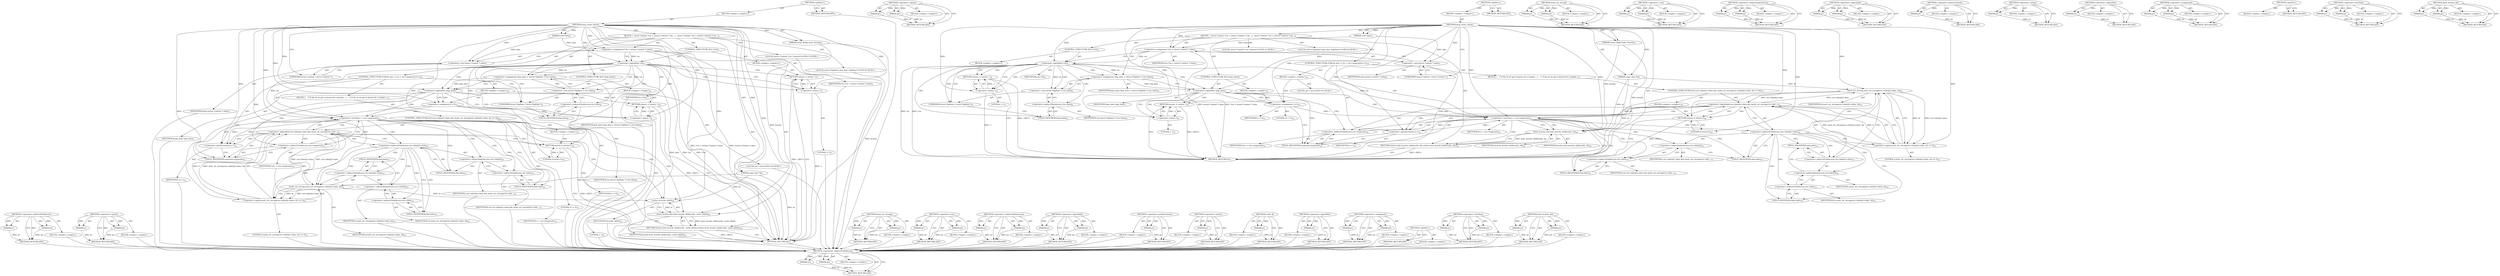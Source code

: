 digraph "mutt_bcache_del" {
vulnerable_127 [label=<(METHOD,&lt;operator&gt;.indirectFieldAccess)>];
vulnerable_128 [label=<(PARAM,p1)>];
vulnerable_129 [label=<(PARAM,p2)>];
vulnerable_130 [label=<(BLOCK,&lt;empty&gt;,&lt;empty&gt;)>];
vulnerable_131 [label=<(METHOD_RETURN,ANY)>];
vulnerable_151 [label=<(METHOD,&lt;operator&gt;.equals)>];
vulnerable_152 [label=<(PARAM,p1)>];
vulnerable_153 [label=<(PARAM,p2)>];
vulnerable_154 [label=<(BLOCK,&lt;empty&gt;,&lt;empty&gt;)>];
vulnerable_155 [label=<(METHOD_RETURN,ANY)>];
vulnerable_6 [label=<(METHOD,&lt;global&gt;)<SUB>1</SUB>>];
vulnerable_7 [label=<(BLOCK,&lt;empty&gt;,&lt;empty&gt;)<SUB>1</SUB>>];
vulnerable_8 [label=<(METHOD,msg_cache_check)<SUB>1</SUB>>];
vulnerable_9 [label=<(PARAM,const char *id)<SUB>1</SUB>>];
vulnerable_10 [label=<(PARAM,struct BodyCache *bcache)<SUB>1</SUB>>];
vulnerable_11 [label=<(PARAM,void *data)<SUB>1</SUB>>];
vulnerable_12 [label=<(BLOCK,{
  struct Context *ctx = (struct Context *) da...,{
  struct Context *ctx = (struct Context *) da...)<SUB>2</SUB>>];
vulnerable_13 [label="<(LOCAL,struct Context* ctx: Context*)<SUB>3</SUB>>"];
vulnerable_14 [label=<(&lt;operator&gt;.assignment,*ctx = (struct Context *) data)<SUB>3</SUB>>];
vulnerable_15 [label=<(IDENTIFIER,ctx,*ctx = (struct Context *) data)<SUB>3</SUB>>];
vulnerable_16 [label=<(&lt;operator&gt;.cast,(struct Context *) data)<SUB>3</SUB>>];
vulnerable_17 [label=<(UNKNOWN,struct Context *,struct Context *)<SUB>3</SUB>>];
vulnerable_18 [label=<(IDENTIFIER,data,(struct Context *) data)<SUB>3</SUB>>];
vulnerable_19 [label=<(CONTROL_STRUCTURE,IF,if (!ctx))<SUB>4</SUB>>];
vulnerable_20 [label=<(&lt;operator&gt;.logicalNot,!ctx)<SUB>4</SUB>>];
vulnerable_21 [label=<(IDENTIFIER,ctx,!ctx)<SUB>4</SUB>>];
vulnerable_22 [label=<(BLOCK,&lt;empty&gt;,&lt;empty&gt;)<SUB>5</SUB>>];
vulnerable_23 [label=<(RETURN,return -1;,return -1;)<SUB>5</SUB>>];
vulnerable_24 [label=<(&lt;operator&gt;.minus,-1)<SUB>5</SUB>>];
vulnerable_25 [label=<(LITERAL,1,-1)<SUB>5</SUB>>];
vulnerable_26 [label="<(LOCAL,struct PopData* pop_data: PopData*)<SUB>6</SUB>>"];
vulnerable_27 [label=<(&lt;operator&gt;.assignment,*pop_data = (struct PopData *) ctx-&gt;data)<SUB>6</SUB>>];
vulnerable_28 [label=<(IDENTIFIER,pop_data,*pop_data = (struct PopData *) ctx-&gt;data)<SUB>6</SUB>>];
vulnerable_29 [label=<(&lt;operator&gt;.cast,(struct PopData *) ctx-&gt;data)<SUB>6</SUB>>];
vulnerable_30 [label=<(UNKNOWN,struct PopData *,struct PopData *)<SUB>6</SUB>>];
vulnerable_31 [label=<(&lt;operator&gt;.indirectFieldAccess,ctx-&gt;data)<SUB>6</SUB>>];
vulnerable_32 [label=<(IDENTIFIER,ctx,(struct PopData *) ctx-&gt;data)<SUB>6</SUB>>];
vulnerable_33 [label=<(FIELD_IDENTIFIER,data,data)<SUB>6</SUB>>];
vulnerable_34 [label=<(CONTROL_STRUCTURE,IF,if (!pop_data))<SUB>7</SUB>>];
vulnerable_35 [label=<(&lt;operator&gt;.logicalNot,!pop_data)<SUB>7</SUB>>];
vulnerable_36 [label=<(IDENTIFIER,pop_data,!pop_data)<SUB>7</SUB>>];
vulnerable_37 [label=<(BLOCK,&lt;empty&gt;,&lt;empty&gt;)<SUB>8</SUB>>];
vulnerable_38 [label=<(RETURN,return -1;,return -1;)<SUB>8</SUB>>];
vulnerable_39 [label=<(&lt;operator&gt;.minus,-1)<SUB>8</SUB>>];
vulnerable_40 [label=<(LITERAL,1,-1)<SUB>8</SUB>>];
vulnerable_41 [label=<(CONTROL_STRUCTURE,FOR,for (int i = 0;i &lt; ctx-&gt;msgcount;i++))<SUB>16</SUB>>];
vulnerable_42 [label=<(BLOCK,&lt;empty&gt;,&lt;empty&gt;)<SUB>16</SUB>>];
vulnerable_43 [label="<(LOCAL,int i: int)<SUB>16</SUB>>"];
vulnerable_44 [label=<(&lt;operator&gt;.assignment,i = 0)<SUB>16</SUB>>];
vulnerable_45 [label=<(IDENTIFIER,i,i = 0)<SUB>16</SUB>>];
vulnerable_46 [label=<(LITERAL,0,i = 0)<SUB>16</SUB>>];
vulnerable_47 [label=<(&lt;operator&gt;.lessThan,i &lt; ctx-&gt;msgcount)<SUB>16</SUB>>];
vulnerable_48 [label=<(IDENTIFIER,i,i &lt; ctx-&gt;msgcount)<SUB>16</SUB>>];
vulnerable_49 [label=<(&lt;operator&gt;.indirectFieldAccess,ctx-&gt;msgcount)<SUB>16</SUB>>];
vulnerable_50 [label=<(IDENTIFIER,ctx,i &lt; ctx-&gt;msgcount)<SUB>16</SUB>>];
vulnerable_51 [label=<(FIELD_IDENTIFIER,msgcount,msgcount)<SUB>16</SUB>>];
vulnerable_52 [label=<(&lt;operator&gt;.postIncrement,i++)<SUB>16</SUB>>];
vulnerable_53 [label=<(IDENTIFIER,i,i++)<SUB>16</SUB>>];
vulnerable_54 [label=<(BLOCK,{
    /* if the id we get is known for a header...,{
    /* if the id we get is known for a header...)<SUB>17</SUB>>];
vulnerable_55 [label=<(CONTROL_STRUCTURE,IF,if (ctx-&gt;hdrs[i]-&gt;data &amp;&amp; (mutt_str_strcmp(ctx-&gt;hdrs[i]-&gt;data, id) == 0)))<SUB>19</SUB>>];
vulnerable_56 [label=<(&lt;operator&gt;.logicalAnd,ctx-&gt;hdrs[i]-&gt;data &amp;&amp; (mutt_str_strcmp(ctx-&gt;hdr...)<SUB>19</SUB>>];
vulnerable_57 [label=<(&lt;operator&gt;.indirectFieldAccess,ctx-&gt;hdrs[i]-&gt;data)<SUB>19</SUB>>];
vulnerable_58 [label=<(&lt;operator&gt;.indirectIndexAccess,ctx-&gt;hdrs[i])<SUB>19</SUB>>];
vulnerable_59 [label=<(&lt;operator&gt;.indirectFieldAccess,ctx-&gt;hdrs)<SUB>19</SUB>>];
vulnerable_60 [label=<(IDENTIFIER,ctx,ctx-&gt;hdrs[i]-&gt;data &amp;&amp; (mutt_str_strcmp(ctx-&gt;hdr...)<SUB>19</SUB>>];
vulnerable_61 [label=<(FIELD_IDENTIFIER,hdrs,hdrs)<SUB>19</SUB>>];
vulnerable_62 [label=<(IDENTIFIER,i,ctx-&gt;hdrs[i]-&gt;data &amp;&amp; (mutt_str_strcmp(ctx-&gt;hdr...)<SUB>19</SUB>>];
vulnerable_63 [label=<(FIELD_IDENTIFIER,data,data)<SUB>19</SUB>>];
vulnerable_64 [label=<(&lt;operator&gt;.equals,mutt_str_strcmp(ctx-&gt;hdrs[i]-&gt;data, id) == 0)<SUB>19</SUB>>];
vulnerable_65 [label=<(mutt_str_strcmp,mutt_str_strcmp(ctx-&gt;hdrs[i]-&gt;data, id))<SUB>19</SUB>>];
vulnerable_66 [label=<(&lt;operator&gt;.indirectFieldAccess,ctx-&gt;hdrs[i]-&gt;data)<SUB>19</SUB>>];
vulnerable_67 [label=<(&lt;operator&gt;.indirectIndexAccess,ctx-&gt;hdrs[i])<SUB>19</SUB>>];
vulnerable_68 [label=<(&lt;operator&gt;.indirectFieldAccess,ctx-&gt;hdrs)<SUB>19</SUB>>];
vulnerable_69 [label=<(IDENTIFIER,ctx,mutt_str_strcmp(ctx-&gt;hdrs[i]-&gt;data, id))<SUB>19</SUB>>];
vulnerable_70 [label=<(FIELD_IDENTIFIER,hdrs,hdrs)<SUB>19</SUB>>];
vulnerable_71 [label=<(IDENTIFIER,i,mutt_str_strcmp(ctx-&gt;hdrs[i]-&gt;data, id))<SUB>19</SUB>>];
vulnerable_72 [label=<(FIELD_IDENTIFIER,data,data)<SUB>19</SUB>>];
vulnerable_73 [label=<(IDENTIFIER,id,mutt_str_strcmp(ctx-&gt;hdrs[i]-&gt;data, id))<SUB>19</SUB>>];
vulnerable_74 [label=<(LITERAL,0,mutt_str_strcmp(ctx-&gt;hdrs[i]-&gt;data, id) == 0)<SUB>19</SUB>>];
vulnerable_75 [label=<(BLOCK,&lt;empty&gt;,&lt;empty&gt;)<SUB>20</SUB>>];
vulnerable_76 [label=<(RETURN,return 0;,return 0;)<SUB>20</SUB>>];
vulnerable_77 [label=<(LITERAL,0,return 0;)<SUB>20</SUB>>];
vulnerable_78 [label=<(RETURN,return mutt_bcache_del(bcache, id);,return mutt_bcache_del(bcache, id);)<SUB>26</SUB>>];
vulnerable_79 [label=<(mutt_bcache_del,mutt_bcache_del(bcache, id))<SUB>26</SUB>>];
vulnerable_80 [label=<(IDENTIFIER,bcache,mutt_bcache_del(bcache, id))<SUB>26</SUB>>];
vulnerable_81 [label=<(IDENTIFIER,id,mutt_bcache_del(bcache, id))<SUB>26</SUB>>];
vulnerable_82 [label=<(METHOD_RETURN,int)<SUB>1</SUB>>];
vulnerable_84 [label=<(METHOD_RETURN,ANY)<SUB>1</SUB>>];
vulnerable_156 [label=<(METHOD,mutt_str_strcmp)>];
vulnerable_157 [label=<(PARAM,p1)>];
vulnerable_158 [label=<(PARAM,p2)>];
vulnerable_159 [label=<(BLOCK,&lt;empty&gt;,&lt;empty&gt;)>];
vulnerable_160 [label=<(METHOD_RETURN,ANY)>];
vulnerable_114 [label=<(METHOD,&lt;operator&gt;.cast)>];
vulnerable_115 [label=<(PARAM,p1)>];
vulnerable_116 [label=<(PARAM,p2)>];
vulnerable_117 [label=<(BLOCK,&lt;empty&gt;,&lt;empty&gt;)>];
vulnerable_118 [label=<(METHOD_RETURN,ANY)>];
vulnerable_146 [label=<(METHOD,&lt;operator&gt;.indirectIndexAccess)>];
vulnerable_147 [label=<(PARAM,p1)>];
vulnerable_148 [label=<(PARAM,p2)>];
vulnerable_149 [label=<(BLOCK,&lt;empty&gt;,&lt;empty&gt;)>];
vulnerable_150 [label=<(METHOD_RETURN,ANY)>];
vulnerable_141 [label=<(METHOD,&lt;operator&gt;.logicalAnd)>];
vulnerable_142 [label=<(PARAM,p1)>];
vulnerable_143 [label=<(PARAM,p2)>];
vulnerable_144 [label=<(BLOCK,&lt;empty&gt;,&lt;empty&gt;)>];
vulnerable_145 [label=<(METHOD_RETURN,ANY)>];
vulnerable_137 [label=<(METHOD,&lt;operator&gt;.postIncrement)>];
vulnerable_138 [label=<(PARAM,p1)>];
vulnerable_139 [label=<(BLOCK,&lt;empty&gt;,&lt;empty&gt;)>];
vulnerable_140 [label=<(METHOD_RETURN,ANY)>];
vulnerable_123 [label=<(METHOD,&lt;operator&gt;.minus)>];
vulnerable_124 [label=<(PARAM,p1)>];
vulnerable_125 [label=<(BLOCK,&lt;empty&gt;,&lt;empty&gt;)>];
vulnerable_126 [label=<(METHOD_RETURN,ANY)>];
vulnerable_119 [label=<(METHOD,&lt;operator&gt;.logicalNot)>];
vulnerable_120 [label=<(PARAM,p1)>];
vulnerable_121 [label=<(BLOCK,&lt;empty&gt;,&lt;empty&gt;)>];
vulnerable_122 [label=<(METHOD_RETURN,ANY)>];
vulnerable_109 [label=<(METHOD,&lt;operator&gt;.assignment)>];
vulnerable_110 [label=<(PARAM,p1)>];
vulnerable_111 [label=<(PARAM,p2)>];
vulnerable_112 [label=<(BLOCK,&lt;empty&gt;,&lt;empty&gt;)>];
vulnerable_113 [label=<(METHOD_RETURN,ANY)>];
vulnerable_103 [label=<(METHOD,&lt;global&gt;)<SUB>1</SUB>>];
vulnerable_104 [label=<(BLOCK,&lt;empty&gt;,&lt;empty&gt;)>];
vulnerable_105 [label=<(METHOD_RETURN,ANY)>];
vulnerable_132 [label=<(METHOD,&lt;operator&gt;.lessThan)>];
vulnerable_133 [label=<(PARAM,p1)>];
vulnerable_134 [label=<(PARAM,p2)>];
vulnerable_135 [label=<(BLOCK,&lt;empty&gt;,&lt;empty&gt;)>];
vulnerable_136 [label=<(METHOD_RETURN,ANY)>];
vulnerable_161 [label=<(METHOD,mutt_bcache_del)>];
vulnerable_162 [label=<(PARAM,p1)>];
vulnerable_163 [label=<(PARAM,p2)>];
vulnerable_164 [label=<(BLOCK,&lt;empty&gt;,&lt;empty&gt;)>];
vulnerable_165 [label=<(METHOD_RETURN,ANY)>];
fixed_128 [label=<(METHOD,&lt;operator&gt;.indirectFieldAccess)>];
fixed_129 [label=<(PARAM,p1)>];
fixed_130 [label=<(PARAM,p2)>];
fixed_131 [label=<(BLOCK,&lt;empty&gt;,&lt;empty&gt;)>];
fixed_132 [label=<(METHOD_RETURN,ANY)>];
fixed_152 [label=<(METHOD,&lt;operator&gt;.equals)>];
fixed_153 [label=<(PARAM,p1)>];
fixed_154 [label=<(PARAM,p2)>];
fixed_155 [label=<(BLOCK,&lt;empty&gt;,&lt;empty&gt;)>];
fixed_156 [label=<(METHOD_RETURN,ANY)>];
fixed_6 [label=<(METHOD,&lt;global&gt;)<SUB>1</SUB>>];
fixed_7 [label=<(BLOCK,&lt;empty&gt;,&lt;empty&gt;)<SUB>1</SUB>>];
fixed_8 [label=<(METHOD,msg_cache_check)<SUB>1</SUB>>];
fixed_9 [label=<(PARAM,const char *id)<SUB>1</SUB>>];
fixed_10 [label=<(PARAM,struct BodyCache *bcache)<SUB>1</SUB>>];
fixed_11 [label=<(PARAM,void *data)<SUB>1</SUB>>];
fixed_12 [label=<(BLOCK,{
  struct Context *ctx = (struct Context *) da...,{
  struct Context *ctx = (struct Context *) da...)<SUB>2</SUB>>];
fixed_13 [label="<(LOCAL,struct Context* ctx: Context*)<SUB>3</SUB>>"];
fixed_14 [label=<(&lt;operator&gt;.assignment,*ctx = (struct Context *) data)<SUB>3</SUB>>];
fixed_15 [label=<(IDENTIFIER,ctx,*ctx = (struct Context *) data)<SUB>3</SUB>>];
fixed_16 [label=<(&lt;operator&gt;.cast,(struct Context *) data)<SUB>3</SUB>>];
fixed_17 [label=<(UNKNOWN,struct Context *,struct Context *)<SUB>3</SUB>>];
fixed_18 [label=<(IDENTIFIER,data,(struct Context *) data)<SUB>3</SUB>>];
fixed_19 [label=<(CONTROL_STRUCTURE,IF,if (!ctx))<SUB>4</SUB>>];
fixed_20 [label=<(&lt;operator&gt;.logicalNot,!ctx)<SUB>4</SUB>>];
fixed_21 [label=<(IDENTIFIER,ctx,!ctx)<SUB>4</SUB>>];
fixed_22 [label=<(BLOCK,&lt;empty&gt;,&lt;empty&gt;)<SUB>5</SUB>>];
fixed_23 [label=<(RETURN,return -1;,return -1;)<SUB>5</SUB>>];
fixed_24 [label=<(&lt;operator&gt;.minus,-1)<SUB>5</SUB>>];
fixed_25 [label=<(LITERAL,1,-1)<SUB>5</SUB>>];
fixed_26 [label="<(LOCAL,struct PopData* pop_data: PopData*)<SUB>6</SUB>>"];
fixed_27 [label=<(&lt;operator&gt;.assignment,*pop_data = (struct PopData *) ctx-&gt;data)<SUB>6</SUB>>];
fixed_28 [label=<(IDENTIFIER,pop_data,*pop_data = (struct PopData *) ctx-&gt;data)<SUB>6</SUB>>];
fixed_29 [label=<(&lt;operator&gt;.cast,(struct PopData *) ctx-&gt;data)<SUB>6</SUB>>];
fixed_30 [label=<(UNKNOWN,struct PopData *,struct PopData *)<SUB>6</SUB>>];
fixed_31 [label=<(&lt;operator&gt;.indirectFieldAccess,ctx-&gt;data)<SUB>6</SUB>>];
fixed_32 [label=<(IDENTIFIER,ctx,(struct PopData *) ctx-&gt;data)<SUB>6</SUB>>];
fixed_33 [label=<(FIELD_IDENTIFIER,data,data)<SUB>6</SUB>>];
fixed_34 [label=<(CONTROL_STRUCTURE,IF,if (!pop_data))<SUB>7</SUB>>];
fixed_35 [label=<(&lt;operator&gt;.logicalNot,!pop_data)<SUB>7</SUB>>];
fixed_36 [label=<(IDENTIFIER,pop_data,!pop_data)<SUB>7</SUB>>];
fixed_37 [label=<(BLOCK,&lt;empty&gt;,&lt;empty&gt;)<SUB>8</SUB>>];
fixed_38 [label=<(RETURN,return -1;,return -1;)<SUB>8</SUB>>];
fixed_39 [label=<(&lt;operator&gt;.minus,-1)<SUB>8</SUB>>];
fixed_40 [label=<(LITERAL,1,-1)<SUB>8</SUB>>];
fixed_41 [label=<(CONTROL_STRUCTURE,FOR,for (int i = 0;i &lt; ctx-&gt;msgcount;i++))<SUB>16</SUB>>];
fixed_42 [label=<(BLOCK,&lt;empty&gt;,&lt;empty&gt;)<SUB>16</SUB>>];
fixed_43 [label="<(LOCAL,int i: int)<SUB>16</SUB>>"];
fixed_44 [label=<(&lt;operator&gt;.assignment,i = 0)<SUB>16</SUB>>];
fixed_45 [label=<(IDENTIFIER,i,i = 0)<SUB>16</SUB>>];
fixed_46 [label=<(LITERAL,0,i = 0)<SUB>16</SUB>>];
fixed_47 [label=<(&lt;operator&gt;.lessThan,i &lt; ctx-&gt;msgcount)<SUB>16</SUB>>];
fixed_48 [label=<(IDENTIFIER,i,i &lt; ctx-&gt;msgcount)<SUB>16</SUB>>];
fixed_49 [label=<(&lt;operator&gt;.indirectFieldAccess,ctx-&gt;msgcount)<SUB>16</SUB>>];
fixed_50 [label=<(IDENTIFIER,ctx,i &lt; ctx-&gt;msgcount)<SUB>16</SUB>>];
fixed_51 [label=<(FIELD_IDENTIFIER,msgcount,msgcount)<SUB>16</SUB>>];
fixed_52 [label=<(&lt;operator&gt;.postIncrement,i++)<SUB>16</SUB>>];
fixed_53 [label=<(IDENTIFIER,i,i++)<SUB>16</SUB>>];
fixed_54 [label=<(BLOCK,{
    /* if the id we get is known for a header...,{
    /* if the id we get is known for a header...)<SUB>17</SUB>>];
fixed_55 [label=<(CONTROL_STRUCTURE,IF,if (ctx-&gt;hdrs[i]-&gt;data &amp;&amp; (mutt_str_strcmp(ctx-&gt;hdrs[i]-&gt;data, id) == 0)))<SUB>19</SUB>>];
fixed_56 [label=<(&lt;operator&gt;.logicalAnd,ctx-&gt;hdrs[i]-&gt;data &amp;&amp; (mutt_str_strcmp(ctx-&gt;hdr...)<SUB>19</SUB>>];
fixed_57 [label=<(&lt;operator&gt;.indirectFieldAccess,ctx-&gt;hdrs[i]-&gt;data)<SUB>19</SUB>>];
fixed_58 [label=<(&lt;operator&gt;.indirectIndexAccess,ctx-&gt;hdrs[i])<SUB>19</SUB>>];
fixed_59 [label=<(&lt;operator&gt;.indirectFieldAccess,ctx-&gt;hdrs)<SUB>19</SUB>>];
fixed_60 [label=<(IDENTIFIER,ctx,ctx-&gt;hdrs[i]-&gt;data &amp;&amp; (mutt_str_strcmp(ctx-&gt;hdr...)<SUB>19</SUB>>];
fixed_61 [label=<(FIELD_IDENTIFIER,hdrs,hdrs)<SUB>19</SUB>>];
fixed_62 [label=<(IDENTIFIER,i,ctx-&gt;hdrs[i]-&gt;data &amp;&amp; (mutt_str_strcmp(ctx-&gt;hdr...)<SUB>19</SUB>>];
fixed_63 [label=<(FIELD_IDENTIFIER,data,data)<SUB>19</SUB>>];
fixed_64 [label=<(&lt;operator&gt;.equals,mutt_str_strcmp(ctx-&gt;hdrs[i]-&gt;data, id) == 0)<SUB>19</SUB>>];
fixed_65 [label=<(mutt_str_strcmp,mutt_str_strcmp(ctx-&gt;hdrs[i]-&gt;data, id))<SUB>19</SUB>>];
fixed_66 [label=<(&lt;operator&gt;.indirectFieldAccess,ctx-&gt;hdrs[i]-&gt;data)<SUB>19</SUB>>];
fixed_67 [label=<(&lt;operator&gt;.indirectIndexAccess,ctx-&gt;hdrs[i])<SUB>19</SUB>>];
fixed_68 [label=<(&lt;operator&gt;.indirectFieldAccess,ctx-&gt;hdrs)<SUB>19</SUB>>];
fixed_69 [label=<(IDENTIFIER,ctx,mutt_str_strcmp(ctx-&gt;hdrs[i]-&gt;data, id))<SUB>19</SUB>>];
fixed_70 [label=<(FIELD_IDENTIFIER,hdrs,hdrs)<SUB>19</SUB>>];
fixed_71 [label=<(IDENTIFIER,i,mutt_str_strcmp(ctx-&gt;hdrs[i]-&gt;data, id))<SUB>19</SUB>>];
fixed_72 [label=<(FIELD_IDENTIFIER,data,data)<SUB>19</SUB>>];
fixed_73 [label=<(IDENTIFIER,id,mutt_str_strcmp(ctx-&gt;hdrs[i]-&gt;data, id))<SUB>19</SUB>>];
fixed_74 [label=<(LITERAL,0,mutt_str_strcmp(ctx-&gt;hdrs[i]-&gt;data, id) == 0)<SUB>19</SUB>>];
fixed_75 [label=<(BLOCK,&lt;empty&gt;,&lt;empty&gt;)<SUB>20</SUB>>];
fixed_76 [label=<(RETURN,return 0;,return 0;)<SUB>20</SUB>>];
fixed_77 [label=<(LITERAL,0,return 0;)<SUB>20</SUB>>];
fixed_78 [label=<(RETURN,return mutt_bcache_del(bcache, cache_id(id));,return mutt_bcache_del(bcache, cache_id(id));)<SUB>26</SUB>>];
fixed_79 [label=<(mutt_bcache_del,mutt_bcache_del(bcache, cache_id(id)))<SUB>26</SUB>>];
fixed_80 [label=<(IDENTIFIER,bcache,mutt_bcache_del(bcache, cache_id(id)))<SUB>26</SUB>>];
fixed_81 [label=<(cache_id,cache_id(id))<SUB>26</SUB>>];
fixed_82 [label=<(IDENTIFIER,id,cache_id(id))<SUB>26</SUB>>];
fixed_83 [label=<(METHOD_RETURN,int)<SUB>1</SUB>>];
fixed_85 [label=<(METHOD_RETURN,ANY)<SUB>1</SUB>>];
fixed_157 [label=<(METHOD,mutt_str_strcmp)>];
fixed_158 [label=<(PARAM,p1)>];
fixed_159 [label=<(PARAM,p2)>];
fixed_160 [label=<(BLOCK,&lt;empty&gt;,&lt;empty&gt;)>];
fixed_161 [label=<(METHOD_RETURN,ANY)>];
fixed_115 [label=<(METHOD,&lt;operator&gt;.cast)>];
fixed_116 [label=<(PARAM,p1)>];
fixed_117 [label=<(PARAM,p2)>];
fixed_118 [label=<(BLOCK,&lt;empty&gt;,&lt;empty&gt;)>];
fixed_119 [label=<(METHOD_RETURN,ANY)>];
fixed_147 [label=<(METHOD,&lt;operator&gt;.indirectIndexAccess)>];
fixed_148 [label=<(PARAM,p1)>];
fixed_149 [label=<(PARAM,p2)>];
fixed_150 [label=<(BLOCK,&lt;empty&gt;,&lt;empty&gt;)>];
fixed_151 [label=<(METHOD_RETURN,ANY)>];
fixed_142 [label=<(METHOD,&lt;operator&gt;.logicalAnd)>];
fixed_143 [label=<(PARAM,p1)>];
fixed_144 [label=<(PARAM,p2)>];
fixed_145 [label=<(BLOCK,&lt;empty&gt;,&lt;empty&gt;)>];
fixed_146 [label=<(METHOD_RETURN,ANY)>];
fixed_138 [label=<(METHOD,&lt;operator&gt;.postIncrement)>];
fixed_139 [label=<(PARAM,p1)>];
fixed_140 [label=<(BLOCK,&lt;empty&gt;,&lt;empty&gt;)>];
fixed_141 [label=<(METHOD_RETURN,ANY)>];
fixed_124 [label=<(METHOD,&lt;operator&gt;.minus)>];
fixed_125 [label=<(PARAM,p1)>];
fixed_126 [label=<(BLOCK,&lt;empty&gt;,&lt;empty&gt;)>];
fixed_127 [label=<(METHOD_RETURN,ANY)>];
fixed_167 [label=<(METHOD,cache_id)>];
fixed_168 [label=<(PARAM,p1)>];
fixed_169 [label=<(BLOCK,&lt;empty&gt;,&lt;empty&gt;)>];
fixed_170 [label=<(METHOD_RETURN,ANY)>];
fixed_120 [label=<(METHOD,&lt;operator&gt;.logicalNot)>];
fixed_121 [label=<(PARAM,p1)>];
fixed_122 [label=<(BLOCK,&lt;empty&gt;,&lt;empty&gt;)>];
fixed_123 [label=<(METHOD_RETURN,ANY)>];
fixed_110 [label=<(METHOD,&lt;operator&gt;.assignment)>];
fixed_111 [label=<(PARAM,p1)>];
fixed_112 [label=<(PARAM,p2)>];
fixed_113 [label=<(BLOCK,&lt;empty&gt;,&lt;empty&gt;)>];
fixed_114 [label=<(METHOD_RETURN,ANY)>];
fixed_104 [label=<(METHOD,&lt;global&gt;)<SUB>1</SUB>>];
fixed_105 [label=<(BLOCK,&lt;empty&gt;,&lt;empty&gt;)>];
fixed_106 [label=<(METHOD_RETURN,ANY)>];
fixed_133 [label=<(METHOD,&lt;operator&gt;.lessThan)>];
fixed_134 [label=<(PARAM,p1)>];
fixed_135 [label=<(PARAM,p2)>];
fixed_136 [label=<(BLOCK,&lt;empty&gt;,&lt;empty&gt;)>];
fixed_137 [label=<(METHOD_RETURN,ANY)>];
fixed_162 [label=<(METHOD,mutt_bcache_del)>];
fixed_163 [label=<(PARAM,p1)>];
fixed_164 [label=<(PARAM,p2)>];
fixed_165 [label=<(BLOCK,&lt;empty&gt;,&lt;empty&gt;)>];
fixed_166 [label=<(METHOD_RETURN,ANY)>];
vulnerable_127 -> vulnerable_128  [key=0, label="AST: "];
vulnerable_127 -> vulnerable_128  [key=1, label="DDG: "];
vulnerable_127 -> vulnerable_130  [key=0, label="AST: "];
vulnerable_127 -> vulnerable_129  [key=0, label="AST: "];
vulnerable_127 -> vulnerable_129  [key=1, label="DDG: "];
vulnerable_127 -> vulnerable_131  [key=0, label="AST: "];
vulnerable_127 -> vulnerable_131  [key=1, label="CFG: "];
vulnerable_128 -> vulnerable_131  [key=0, label="DDG: p1"];
vulnerable_129 -> vulnerable_131  [key=0, label="DDG: p2"];
vulnerable_151 -> vulnerable_152  [key=0, label="AST: "];
vulnerable_151 -> vulnerable_152  [key=1, label="DDG: "];
vulnerable_151 -> vulnerable_154  [key=0, label="AST: "];
vulnerable_151 -> vulnerable_153  [key=0, label="AST: "];
vulnerable_151 -> vulnerable_153  [key=1, label="DDG: "];
vulnerable_151 -> vulnerable_155  [key=0, label="AST: "];
vulnerable_151 -> vulnerable_155  [key=1, label="CFG: "];
vulnerable_152 -> vulnerable_155  [key=0, label="DDG: p1"];
vulnerable_153 -> vulnerable_155  [key=0, label="DDG: p2"];
vulnerable_6 -> vulnerable_7  [key=0, label="AST: "];
vulnerable_6 -> vulnerable_84  [key=0, label="AST: "];
vulnerable_6 -> vulnerable_84  [key=1, label="CFG: "];
vulnerable_7 -> vulnerable_8  [key=0, label="AST: "];
vulnerable_8 -> vulnerable_9  [key=0, label="AST: "];
vulnerable_8 -> vulnerable_9  [key=1, label="DDG: "];
vulnerable_8 -> vulnerable_10  [key=0, label="AST: "];
vulnerable_8 -> vulnerable_10  [key=1, label="DDG: "];
vulnerable_8 -> vulnerable_11  [key=0, label="AST: "];
vulnerable_8 -> vulnerable_11  [key=1, label="DDG: "];
vulnerable_8 -> vulnerable_12  [key=0, label="AST: "];
vulnerable_8 -> vulnerable_82  [key=0, label="AST: "];
vulnerable_8 -> vulnerable_17  [key=0, label="CFG: "];
vulnerable_8 -> vulnerable_14  [key=0, label="DDG: "];
vulnerable_8 -> vulnerable_16  [key=0, label="DDG: "];
vulnerable_8 -> vulnerable_20  [key=0, label="DDG: "];
vulnerable_8 -> vulnerable_35  [key=0, label="DDG: "];
vulnerable_8 -> vulnerable_44  [key=0, label="DDG: "];
vulnerable_8 -> vulnerable_47  [key=0, label="DDG: "];
vulnerable_8 -> vulnerable_52  [key=0, label="DDG: "];
vulnerable_8 -> vulnerable_79  [key=0, label="DDG: "];
vulnerable_8 -> vulnerable_24  [key=0, label="DDG: "];
vulnerable_8 -> vulnerable_39  [key=0, label="DDG: "];
vulnerable_8 -> vulnerable_76  [key=0, label="DDG: "];
vulnerable_8 -> vulnerable_64  [key=0, label="DDG: "];
vulnerable_8 -> vulnerable_77  [key=0, label="DDG: "];
vulnerable_8 -> vulnerable_65  [key=0, label="DDG: "];
vulnerable_9 -> vulnerable_82  [key=0, label="DDG: id"];
vulnerable_9 -> vulnerable_79  [key=0, label="DDG: id"];
vulnerable_9 -> vulnerable_65  [key=0, label="DDG: id"];
vulnerable_10 -> vulnerable_82  [key=0, label="DDG: bcache"];
vulnerable_10 -> vulnerable_79  [key=0, label="DDG: bcache"];
vulnerable_11 -> vulnerable_14  [key=0, label="DDG: data"];
vulnerable_11 -> vulnerable_16  [key=0, label="DDG: data"];
vulnerable_12 -> vulnerable_13  [key=0, label="AST: "];
vulnerable_12 -> vulnerable_14  [key=0, label="AST: "];
vulnerable_12 -> vulnerable_19  [key=0, label="AST: "];
vulnerable_12 -> vulnerable_26  [key=0, label="AST: "];
vulnerable_12 -> vulnerable_27  [key=0, label="AST: "];
vulnerable_12 -> vulnerable_34  [key=0, label="AST: "];
vulnerable_12 -> vulnerable_41  [key=0, label="AST: "];
vulnerable_12 -> vulnerable_78  [key=0, label="AST: "];
vulnerable_14 -> vulnerable_15  [key=0, label="AST: "];
vulnerable_14 -> vulnerable_16  [key=0, label="AST: "];
vulnerable_14 -> vulnerable_20  [key=0, label="CFG: "];
vulnerable_14 -> vulnerable_20  [key=1, label="DDG: ctx"];
vulnerable_14 -> vulnerable_82  [key=0, label="DDG: (struct Context *) data"];
vulnerable_14 -> vulnerable_82  [key=1, label="DDG: *ctx = (struct Context *) data"];
vulnerable_16 -> vulnerable_17  [key=0, label="AST: "];
vulnerable_16 -> vulnerable_18  [key=0, label="AST: "];
vulnerable_16 -> vulnerable_14  [key=0, label="CFG: "];
vulnerable_16 -> vulnerable_82  [key=0, label="DDG: data"];
vulnerable_17 -> vulnerable_16  [key=0, label="CFG: "];
vulnerable_19 -> vulnerable_20  [key=0, label="AST: "];
vulnerable_19 -> vulnerable_22  [key=0, label="AST: "];
vulnerable_20 -> vulnerable_21  [key=0, label="AST: "];
vulnerable_20 -> vulnerable_24  [key=0, label="CFG: "];
vulnerable_20 -> vulnerable_24  [key=1, label="CDG: "];
vulnerable_20 -> vulnerable_30  [key=0, label="CFG: "];
vulnerable_20 -> vulnerable_30  [key=1, label="CDG: "];
vulnerable_20 -> vulnerable_82  [key=0, label="DDG: ctx"];
vulnerable_20 -> vulnerable_82  [key=1, label="DDG: !ctx"];
vulnerable_20 -> vulnerable_27  [key=0, label="DDG: ctx"];
vulnerable_20 -> vulnerable_27  [key=1, label="CDG: "];
vulnerable_20 -> vulnerable_29  [key=0, label="DDG: ctx"];
vulnerable_20 -> vulnerable_29  [key=1, label="CDG: "];
vulnerable_20 -> vulnerable_47  [key=0, label="DDG: ctx"];
vulnerable_20 -> vulnerable_35  [key=0, label="CDG: "];
vulnerable_20 -> vulnerable_33  [key=0, label="CDG: "];
vulnerable_20 -> vulnerable_23  [key=0, label="CDG: "];
vulnerable_20 -> vulnerable_31  [key=0, label="CDG: "];
vulnerable_22 -> vulnerable_23  [key=0, label="AST: "];
vulnerable_23 -> vulnerable_24  [key=0, label="AST: "];
vulnerable_23 -> vulnerable_82  [key=0, label="CFG: "];
vulnerable_23 -> vulnerable_82  [key=1, label="DDG: &lt;RET&gt;"];
vulnerable_24 -> vulnerable_25  [key=0, label="AST: "];
vulnerable_24 -> vulnerable_23  [key=0, label="CFG: "];
vulnerable_24 -> vulnerable_23  [key=1, label="DDG: -1"];
vulnerable_24 -> vulnerable_82  [key=0, label="DDG: -1"];
vulnerable_27 -> vulnerable_28  [key=0, label="AST: "];
vulnerable_27 -> vulnerable_29  [key=0, label="AST: "];
vulnerable_27 -> vulnerable_35  [key=0, label="CFG: "];
vulnerable_27 -> vulnerable_35  [key=1, label="DDG: pop_data"];
vulnerable_29 -> vulnerable_30  [key=0, label="AST: "];
vulnerable_29 -> vulnerable_31  [key=0, label="AST: "];
vulnerable_29 -> vulnerable_27  [key=0, label="CFG: "];
vulnerable_30 -> vulnerable_33  [key=0, label="CFG: "];
vulnerable_31 -> vulnerable_32  [key=0, label="AST: "];
vulnerable_31 -> vulnerable_33  [key=0, label="AST: "];
vulnerable_31 -> vulnerable_29  [key=0, label="CFG: "];
vulnerable_33 -> vulnerable_31  [key=0, label="CFG: "];
vulnerable_34 -> vulnerable_35  [key=0, label="AST: "];
vulnerable_34 -> vulnerable_37  [key=0, label="AST: "];
vulnerable_35 -> vulnerable_36  [key=0, label="AST: "];
vulnerable_35 -> vulnerable_39  [key=0, label="CFG: "];
vulnerable_35 -> vulnerable_39  [key=1, label="CDG: "];
vulnerable_35 -> vulnerable_44  [key=0, label="CFG: "];
vulnerable_35 -> vulnerable_44  [key=1, label="CDG: "];
vulnerable_35 -> vulnerable_47  [key=0, label="CDG: "];
vulnerable_35 -> vulnerable_49  [key=0, label="CDG: "];
vulnerable_35 -> vulnerable_51  [key=0, label="CDG: "];
vulnerable_35 -> vulnerable_38  [key=0, label="CDG: "];
vulnerable_37 -> vulnerable_38  [key=0, label="AST: "];
vulnerable_38 -> vulnerable_39  [key=0, label="AST: "];
vulnerable_38 -> vulnerable_82  [key=0, label="CFG: "];
vulnerable_38 -> vulnerable_82  [key=1, label="DDG: &lt;RET&gt;"];
vulnerable_39 -> vulnerable_40  [key=0, label="AST: "];
vulnerable_39 -> vulnerable_38  [key=0, label="CFG: "];
vulnerable_39 -> vulnerable_38  [key=1, label="DDG: -1"];
vulnerable_41 -> vulnerable_42  [key=0, label="AST: "];
vulnerable_41 -> vulnerable_47  [key=0, label="AST: "];
vulnerable_41 -> vulnerable_52  [key=0, label="AST: "];
vulnerable_41 -> vulnerable_54  [key=0, label="AST: "];
vulnerable_42 -> vulnerable_43  [key=0, label="AST: "];
vulnerable_42 -> vulnerable_44  [key=0, label="AST: "];
vulnerable_44 -> vulnerable_45  [key=0, label="AST: "];
vulnerable_44 -> vulnerable_46  [key=0, label="AST: "];
vulnerable_44 -> vulnerable_51  [key=0, label="CFG: "];
vulnerable_44 -> vulnerable_47  [key=0, label="DDG: i"];
vulnerable_47 -> vulnerable_48  [key=0, label="AST: "];
vulnerable_47 -> vulnerable_49  [key=0, label="AST: "];
vulnerable_47 -> vulnerable_61  [key=0, label="CFG: "];
vulnerable_47 -> vulnerable_61  [key=1, label="CDG: "];
vulnerable_47 -> vulnerable_79  [key=0, label="CFG: "];
vulnerable_47 -> vulnerable_79  [key=1, label="CDG: "];
vulnerable_47 -> vulnerable_52  [key=0, label="DDG: i"];
vulnerable_47 -> vulnerable_57  [key=0, label="CDG: "];
vulnerable_47 -> vulnerable_56  [key=0, label="CDG: "];
vulnerable_47 -> vulnerable_59  [key=0, label="CDG: "];
vulnerable_47 -> vulnerable_58  [key=0, label="CDG: "];
vulnerable_47 -> vulnerable_63  [key=0, label="CDG: "];
vulnerable_47 -> vulnerable_78  [key=0, label="CDG: "];
vulnerable_49 -> vulnerable_50  [key=0, label="AST: "];
vulnerable_49 -> vulnerable_51  [key=0, label="AST: "];
vulnerable_49 -> vulnerable_47  [key=0, label="CFG: "];
vulnerable_51 -> vulnerable_49  [key=0, label="CFG: "];
vulnerable_52 -> vulnerable_53  [key=0, label="AST: "];
vulnerable_52 -> vulnerable_51  [key=0, label="CFG: "];
vulnerable_52 -> vulnerable_47  [key=0, label="DDG: i"];
vulnerable_54 -> vulnerable_55  [key=0, label="AST: "];
vulnerable_55 -> vulnerable_56  [key=0, label="AST: "];
vulnerable_55 -> vulnerable_75  [key=0, label="AST: "];
vulnerable_56 -> vulnerable_57  [key=0, label="AST: "];
vulnerable_56 -> vulnerable_64  [key=0, label="AST: "];
vulnerable_56 -> vulnerable_76  [key=0, label="CFG: "];
vulnerable_56 -> vulnerable_76  [key=1, label="CDG: "];
vulnerable_56 -> vulnerable_52  [key=0, label="CFG: "];
vulnerable_56 -> vulnerable_52  [key=1, label="CDG: "];
vulnerable_56 -> vulnerable_65  [key=0, label="DDG: ctx-&gt;hdrs[i]-&gt;data"];
vulnerable_56 -> vulnerable_47  [key=0, label="CDG: "];
vulnerable_56 -> vulnerable_49  [key=0, label="CDG: "];
vulnerable_56 -> vulnerable_51  [key=0, label="CDG: "];
vulnerable_57 -> vulnerable_58  [key=0, label="AST: "];
vulnerable_57 -> vulnerable_63  [key=0, label="AST: "];
vulnerable_57 -> vulnerable_56  [key=0, label="CFG: "];
vulnerable_57 -> vulnerable_70  [key=0, label="CFG: "];
vulnerable_57 -> vulnerable_70  [key=1, label="CDG: "];
vulnerable_57 -> vulnerable_68  [key=0, label="CDG: "];
vulnerable_57 -> vulnerable_64  [key=0, label="CDG: "];
vulnerable_57 -> vulnerable_66  [key=0, label="CDG: "];
vulnerable_57 -> vulnerable_72  [key=0, label="CDG: "];
vulnerable_57 -> vulnerable_67  [key=0, label="CDG: "];
vulnerable_57 -> vulnerable_65  [key=0, label="CDG: "];
vulnerable_58 -> vulnerable_59  [key=0, label="AST: "];
vulnerable_58 -> vulnerable_62  [key=0, label="AST: "];
vulnerable_58 -> vulnerable_63  [key=0, label="CFG: "];
vulnerable_59 -> vulnerable_60  [key=0, label="AST: "];
vulnerable_59 -> vulnerable_61  [key=0, label="AST: "];
vulnerable_59 -> vulnerable_58  [key=0, label="CFG: "];
vulnerable_61 -> vulnerable_59  [key=0, label="CFG: "];
vulnerable_63 -> vulnerable_57  [key=0, label="CFG: "];
vulnerable_64 -> vulnerable_65  [key=0, label="AST: "];
vulnerable_64 -> vulnerable_74  [key=0, label="AST: "];
vulnerable_64 -> vulnerable_56  [key=0, label="CFG: "];
vulnerable_64 -> vulnerable_56  [key=1, label="DDG: mutt_str_strcmp(ctx-&gt;hdrs[i]-&gt;data, id)"];
vulnerable_64 -> vulnerable_56  [key=2, label="DDG: 0"];
vulnerable_65 -> vulnerable_66  [key=0, label="AST: "];
vulnerable_65 -> vulnerable_73  [key=0, label="AST: "];
vulnerable_65 -> vulnerable_64  [key=0, label="CFG: "];
vulnerable_65 -> vulnerable_64  [key=1, label="DDG: ctx-&gt;hdrs[i]-&gt;data"];
vulnerable_65 -> vulnerable_64  [key=2, label="DDG: id"];
vulnerable_65 -> vulnerable_79  [key=0, label="DDG: id"];
vulnerable_65 -> vulnerable_56  [key=0, label="DDG: ctx-&gt;hdrs[i]-&gt;data"];
vulnerable_66 -> vulnerable_67  [key=0, label="AST: "];
vulnerable_66 -> vulnerable_72  [key=0, label="AST: "];
vulnerable_66 -> vulnerable_65  [key=0, label="CFG: "];
vulnerable_67 -> vulnerable_68  [key=0, label="AST: "];
vulnerable_67 -> vulnerable_71  [key=0, label="AST: "];
vulnerable_67 -> vulnerable_72  [key=0, label="CFG: "];
vulnerable_68 -> vulnerable_69  [key=0, label="AST: "];
vulnerable_68 -> vulnerable_70  [key=0, label="AST: "];
vulnerable_68 -> vulnerable_67  [key=0, label="CFG: "];
vulnerable_70 -> vulnerable_68  [key=0, label="CFG: "];
vulnerable_72 -> vulnerable_66  [key=0, label="CFG: "];
vulnerable_75 -> vulnerable_76  [key=0, label="AST: "];
vulnerable_76 -> vulnerable_77  [key=0, label="AST: "];
vulnerable_76 -> vulnerable_82  [key=0, label="CFG: "];
vulnerable_76 -> vulnerable_82  [key=1, label="DDG: &lt;RET&gt;"];
vulnerable_77 -> vulnerable_76  [key=0, label="DDG: 0"];
vulnerable_78 -> vulnerable_79  [key=0, label="AST: "];
vulnerable_78 -> vulnerable_82  [key=0, label="CFG: "];
vulnerable_78 -> vulnerable_82  [key=1, label="DDG: &lt;RET&gt;"];
vulnerable_79 -> vulnerable_80  [key=0, label="AST: "];
vulnerable_79 -> vulnerable_81  [key=0, label="AST: "];
vulnerable_79 -> vulnerable_78  [key=0, label="CFG: "];
vulnerable_79 -> vulnerable_78  [key=1, label="DDG: mutt_bcache_del(bcache, id)"];
vulnerable_156 -> vulnerable_157  [key=0, label="AST: "];
vulnerable_156 -> vulnerable_157  [key=1, label="DDG: "];
vulnerable_156 -> vulnerable_159  [key=0, label="AST: "];
vulnerable_156 -> vulnerable_158  [key=0, label="AST: "];
vulnerable_156 -> vulnerable_158  [key=1, label="DDG: "];
vulnerable_156 -> vulnerable_160  [key=0, label="AST: "];
vulnerable_156 -> vulnerable_160  [key=1, label="CFG: "];
vulnerable_157 -> vulnerable_160  [key=0, label="DDG: p1"];
vulnerable_158 -> vulnerable_160  [key=0, label="DDG: p2"];
vulnerable_114 -> vulnerable_115  [key=0, label="AST: "];
vulnerable_114 -> vulnerable_115  [key=1, label="DDG: "];
vulnerable_114 -> vulnerable_117  [key=0, label="AST: "];
vulnerable_114 -> vulnerable_116  [key=0, label="AST: "];
vulnerable_114 -> vulnerable_116  [key=1, label="DDG: "];
vulnerable_114 -> vulnerable_118  [key=0, label="AST: "];
vulnerable_114 -> vulnerable_118  [key=1, label="CFG: "];
vulnerable_115 -> vulnerable_118  [key=0, label="DDG: p1"];
vulnerable_116 -> vulnerable_118  [key=0, label="DDG: p2"];
vulnerable_146 -> vulnerable_147  [key=0, label="AST: "];
vulnerable_146 -> vulnerable_147  [key=1, label="DDG: "];
vulnerable_146 -> vulnerable_149  [key=0, label="AST: "];
vulnerable_146 -> vulnerable_148  [key=0, label="AST: "];
vulnerable_146 -> vulnerable_148  [key=1, label="DDG: "];
vulnerable_146 -> vulnerable_150  [key=0, label="AST: "];
vulnerable_146 -> vulnerable_150  [key=1, label="CFG: "];
vulnerable_147 -> vulnerable_150  [key=0, label="DDG: p1"];
vulnerable_148 -> vulnerable_150  [key=0, label="DDG: p2"];
vulnerable_141 -> vulnerable_142  [key=0, label="AST: "];
vulnerable_141 -> vulnerable_142  [key=1, label="DDG: "];
vulnerable_141 -> vulnerable_144  [key=0, label="AST: "];
vulnerable_141 -> vulnerable_143  [key=0, label="AST: "];
vulnerable_141 -> vulnerable_143  [key=1, label="DDG: "];
vulnerable_141 -> vulnerable_145  [key=0, label="AST: "];
vulnerable_141 -> vulnerable_145  [key=1, label="CFG: "];
vulnerable_142 -> vulnerable_145  [key=0, label="DDG: p1"];
vulnerable_143 -> vulnerable_145  [key=0, label="DDG: p2"];
vulnerable_137 -> vulnerable_138  [key=0, label="AST: "];
vulnerable_137 -> vulnerable_138  [key=1, label="DDG: "];
vulnerable_137 -> vulnerable_139  [key=0, label="AST: "];
vulnerable_137 -> vulnerable_140  [key=0, label="AST: "];
vulnerable_137 -> vulnerable_140  [key=1, label="CFG: "];
vulnerable_138 -> vulnerable_140  [key=0, label="DDG: p1"];
vulnerable_123 -> vulnerable_124  [key=0, label="AST: "];
vulnerable_123 -> vulnerable_124  [key=1, label="DDG: "];
vulnerable_123 -> vulnerable_125  [key=0, label="AST: "];
vulnerable_123 -> vulnerable_126  [key=0, label="AST: "];
vulnerable_123 -> vulnerable_126  [key=1, label="CFG: "];
vulnerable_124 -> vulnerable_126  [key=0, label="DDG: p1"];
vulnerable_119 -> vulnerable_120  [key=0, label="AST: "];
vulnerable_119 -> vulnerable_120  [key=1, label="DDG: "];
vulnerable_119 -> vulnerable_121  [key=0, label="AST: "];
vulnerable_119 -> vulnerable_122  [key=0, label="AST: "];
vulnerable_119 -> vulnerable_122  [key=1, label="CFG: "];
vulnerable_120 -> vulnerable_122  [key=0, label="DDG: p1"];
vulnerable_109 -> vulnerable_110  [key=0, label="AST: "];
vulnerable_109 -> vulnerable_110  [key=1, label="DDG: "];
vulnerable_109 -> vulnerable_112  [key=0, label="AST: "];
vulnerable_109 -> vulnerable_111  [key=0, label="AST: "];
vulnerable_109 -> vulnerable_111  [key=1, label="DDG: "];
vulnerable_109 -> vulnerable_113  [key=0, label="AST: "];
vulnerable_109 -> vulnerable_113  [key=1, label="CFG: "];
vulnerable_110 -> vulnerable_113  [key=0, label="DDG: p1"];
vulnerable_111 -> vulnerable_113  [key=0, label="DDG: p2"];
vulnerable_103 -> vulnerable_104  [key=0, label="AST: "];
vulnerable_103 -> vulnerable_105  [key=0, label="AST: "];
vulnerable_103 -> vulnerable_105  [key=1, label="CFG: "];
vulnerable_132 -> vulnerable_133  [key=0, label="AST: "];
vulnerable_132 -> vulnerable_133  [key=1, label="DDG: "];
vulnerable_132 -> vulnerable_135  [key=0, label="AST: "];
vulnerable_132 -> vulnerable_134  [key=0, label="AST: "];
vulnerable_132 -> vulnerable_134  [key=1, label="DDG: "];
vulnerable_132 -> vulnerable_136  [key=0, label="AST: "];
vulnerable_132 -> vulnerable_136  [key=1, label="CFG: "];
vulnerable_133 -> vulnerable_136  [key=0, label="DDG: p1"];
vulnerable_134 -> vulnerable_136  [key=0, label="DDG: p2"];
vulnerable_161 -> vulnerable_162  [key=0, label="AST: "];
vulnerable_161 -> vulnerable_162  [key=1, label="DDG: "];
vulnerable_161 -> vulnerable_164  [key=0, label="AST: "];
vulnerable_161 -> vulnerable_163  [key=0, label="AST: "];
vulnerable_161 -> vulnerable_163  [key=1, label="DDG: "];
vulnerable_161 -> vulnerable_165  [key=0, label="AST: "];
vulnerable_161 -> vulnerable_165  [key=1, label="CFG: "];
vulnerable_162 -> vulnerable_165  [key=0, label="DDG: p1"];
vulnerable_163 -> vulnerable_165  [key=0, label="DDG: p2"];
fixed_128 -> fixed_129  [key=0, label="AST: "];
fixed_128 -> fixed_129  [key=1, label="DDG: "];
fixed_128 -> fixed_131  [key=0, label="AST: "];
fixed_128 -> fixed_130  [key=0, label="AST: "];
fixed_128 -> fixed_130  [key=1, label="DDG: "];
fixed_128 -> fixed_132  [key=0, label="AST: "];
fixed_128 -> fixed_132  [key=1, label="CFG: "];
fixed_129 -> fixed_132  [key=0, label="DDG: p1"];
fixed_130 -> fixed_132  [key=0, label="DDG: p2"];
fixed_131 -> vulnerable_127  [key=0];
fixed_132 -> vulnerable_127  [key=0];
fixed_152 -> fixed_153  [key=0, label="AST: "];
fixed_152 -> fixed_153  [key=1, label="DDG: "];
fixed_152 -> fixed_155  [key=0, label="AST: "];
fixed_152 -> fixed_154  [key=0, label="AST: "];
fixed_152 -> fixed_154  [key=1, label="DDG: "];
fixed_152 -> fixed_156  [key=0, label="AST: "];
fixed_152 -> fixed_156  [key=1, label="CFG: "];
fixed_153 -> fixed_156  [key=0, label="DDG: p1"];
fixed_154 -> fixed_156  [key=0, label="DDG: p2"];
fixed_155 -> vulnerable_127  [key=0];
fixed_156 -> vulnerable_127  [key=0];
fixed_6 -> fixed_7  [key=0, label="AST: "];
fixed_6 -> fixed_85  [key=0, label="AST: "];
fixed_6 -> fixed_85  [key=1, label="CFG: "];
fixed_7 -> fixed_8  [key=0, label="AST: "];
fixed_8 -> fixed_9  [key=0, label="AST: "];
fixed_8 -> fixed_9  [key=1, label="DDG: "];
fixed_8 -> fixed_10  [key=0, label="AST: "];
fixed_8 -> fixed_10  [key=1, label="DDG: "];
fixed_8 -> fixed_11  [key=0, label="AST: "];
fixed_8 -> fixed_11  [key=1, label="DDG: "];
fixed_8 -> fixed_12  [key=0, label="AST: "];
fixed_8 -> fixed_83  [key=0, label="AST: "];
fixed_8 -> fixed_17  [key=0, label="CFG: "];
fixed_8 -> fixed_14  [key=0, label="DDG: "];
fixed_8 -> fixed_16  [key=0, label="DDG: "];
fixed_8 -> fixed_20  [key=0, label="DDG: "];
fixed_8 -> fixed_35  [key=0, label="DDG: "];
fixed_8 -> fixed_44  [key=0, label="DDG: "];
fixed_8 -> fixed_47  [key=0, label="DDG: "];
fixed_8 -> fixed_52  [key=0, label="DDG: "];
fixed_8 -> fixed_79  [key=0, label="DDG: "];
fixed_8 -> fixed_81  [key=0, label="DDG: "];
fixed_8 -> fixed_24  [key=0, label="DDG: "];
fixed_8 -> fixed_39  [key=0, label="DDG: "];
fixed_8 -> fixed_76  [key=0, label="DDG: "];
fixed_8 -> fixed_64  [key=0, label="DDG: "];
fixed_8 -> fixed_77  [key=0, label="DDG: "];
fixed_8 -> fixed_65  [key=0, label="DDG: "];
fixed_9 -> fixed_83  [key=0, label="DDG: id"];
fixed_9 -> fixed_81  [key=0, label="DDG: id"];
fixed_9 -> fixed_65  [key=0, label="DDG: id"];
fixed_10 -> fixed_83  [key=0, label="DDG: bcache"];
fixed_10 -> fixed_79  [key=0, label="DDG: bcache"];
fixed_11 -> fixed_14  [key=0, label="DDG: data"];
fixed_11 -> fixed_16  [key=0, label="DDG: data"];
fixed_12 -> fixed_13  [key=0, label="AST: "];
fixed_12 -> fixed_14  [key=0, label="AST: "];
fixed_12 -> fixed_19  [key=0, label="AST: "];
fixed_12 -> fixed_26  [key=0, label="AST: "];
fixed_12 -> fixed_27  [key=0, label="AST: "];
fixed_12 -> fixed_34  [key=0, label="AST: "];
fixed_12 -> fixed_41  [key=0, label="AST: "];
fixed_12 -> fixed_78  [key=0, label="AST: "];
fixed_13 -> vulnerable_127  [key=0];
fixed_14 -> fixed_15  [key=0, label="AST: "];
fixed_14 -> fixed_16  [key=0, label="AST: "];
fixed_14 -> fixed_20  [key=0, label="CFG: "];
fixed_14 -> fixed_20  [key=1, label="DDG: ctx"];
fixed_14 -> fixed_83  [key=0, label="DDG: (struct Context *) data"];
fixed_14 -> fixed_83  [key=1, label="DDG: *ctx = (struct Context *) data"];
fixed_15 -> vulnerable_127  [key=0];
fixed_16 -> fixed_17  [key=0, label="AST: "];
fixed_16 -> fixed_18  [key=0, label="AST: "];
fixed_16 -> fixed_14  [key=0, label="CFG: "];
fixed_16 -> fixed_83  [key=0, label="DDG: data"];
fixed_17 -> fixed_16  [key=0, label="CFG: "];
fixed_18 -> vulnerable_127  [key=0];
fixed_19 -> fixed_20  [key=0, label="AST: "];
fixed_19 -> fixed_22  [key=0, label="AST: "];
fixed_20 -> fixed_21  [key=0, label="AST: "];
fixed_20 -> fixed_24  [key=0, label="CFG: "];
fixed_20 -> fixed_24  [key=1, label="CDG: "];
fixed_20 -> fixed_30  [key=0, label="CFG: "];
fixed_20 -> fixed_30  [key=1, label="CDG: "];
fixed_20 -> fixed_83  [key=0, label="DDG: ctx"];
fixed_20 -> fixed_83  [key=1, label="DDG: !ctx"];
fixed_20 -> fixed_27  [key=0, label="DDG: ctx"];
fixed_20 -> fixed_27  [key=1, label="CDG: "];
fixed_20 -> fixed_29  [key=0, label="DDG: ctx"];
fixed_20 -> fixed_29  [key=1, label="CDG: "];
fixed_20 -> fixed_47  [key=0, label="DDG: ctx"];
fixed_20 -> fixed_35  [key=0, label="CDG: "];
fixed_20 -> fixed_33  [key=0, label="CDG: "];
fixed_20 -> fixed_23  [key=0, label="CDG: "];
fixed_20 -> fixed_31  [key=0, label="CDG: "];
fixed_21 -> vulnerable_127  [key=0];
fixed_22 -> fixed_23  [key=0, label="AST: "];
fixed_23 -> fixed_24  [key=0, label="AST: "];
fixed_23 -> fixed_83  [key=0, label="CFG: "];
fixed_23 -> fixed_83  [key=1, label="DDG: &lt;RET&gt;"];
fixed_24 -> fixed_25  [key=0, label="AST: "];
fixed_24 -> fixed_23  [key=0, label="CFG: "];
fixed_24 -> fixed_23  [key=1, label="DDG: -1"];
fixed_24 -> fixed_83  [key=0, label="DDG: -1"];
fixed_25 -> vulnerable_127  [key=0];
fixed_26 -> vulnerable_127  [key=0];
fixed_27 -> fixed_28  [key=0, label="AST: "];
fixed_27 -> fixed_29  [key=0, label="AST: "];
fixed_27 -> fixed_35  [key=0, label="CFG: "];
fixed_27 -> fixed_35  [key=1, label="DDG: pop_data"];
fixed_28 -> vulnerable_127  [key=0];
fixed_29 -> fixed_30  [key=0, label="AST: "];
fixed_29 -> fixed_31  [key=0, label="AST: "];
fixed_29 -> fixed_27  [key=0, label="CFG: "];
fixed_30 -> fixed_33  [key=0, label="CFG: "];
fixed_31 -> fixed_32  [key=0, label="AST: "];
fixed_31 -> fixed_33  [key=0, label="AST: "];
fixed_31 -> fixed_29  [key=0, label="CFG: "];
fixed_32 -> vulnerable_127  [key=0];
fixed_33 -> fixed_31  [key=0, label="CFG: "];
fixed_34 -> fixed_35  [key=0, label="AST: "];
fixed_34 -> fixed_37  [key=0, label="AST: "];
fixed_35 -> fixed_36  [key=0, label="AST: "];
fixed_35 -> fixed_39  [key=0, label="CFG: "];
fixed_35 -> fixed_39  [key=1, label="CDG: "];
fixed_35 -> fixed_44  [key=0, label="CFG: "];
fixed_35 -> fixed_44  [key=1, label="CDG: "];
fixed_35 -> fixed_47  [key=0, label="CDG: "];
fixed_35 -> fixed_49  [key=0, label="CDG: "];
fixed_35 -> fixed_51  [key=0, label="CDG: "];
fixed_35 -> fixed_38  [key=0, label="CDG: "];
fixed_36 -> vulnerable_127  [key=0];
fixed_37 -> fixed_38  [key=0, label="AST: "];
fixed_38 -> fixed_39  [key=0, label="AST: "];
fixed_38 -> fixed_83  [key=0, label="CFG: "];
fixed_38 -> fixed_83  [key=1, label="DDG: &lt;RET&gt;"];
fixed_39 -> fixed_40  [key=0, label="AST: "];
fixed_39 -> fixed_38  [key=0, label="CFG: "];
fixed_39 -> fixed_38  [key=1, label="DDG: -1"];
fixed_40 -> vulnerable_127  [key=0];
fixed_41 -> fixed_42  [key=0, label="AST: "];
fixed_41 -> fixed_47  [key=0, label="AST: "];
fixed_41 -> fixed_52  [key=0, label="AST: "];
fixed_41 -> fixed_54  [key=0, label="AST: "];
fixed_42 -> fixed_43  [key=0, label="AST: "];
fixed_42 -> fixed_44  [key=0, label="AST: "];
fixed_43 -> vulnerable_127  [key=0];
fixed_44 -> fixed_45  [key=0, label="AST: "];
fixed_44 -> fixed_46  [key=0, label="AST: "];
fixed_44 -> fixed_51  [key=0, label="CFG: "];
fixed_44 -> fixed_47  [key=0, label="DDG: i"];
fixed_45 -> vulnerable_127  [key=0];
fixed_46 -> vulnerable_127  [key=0];
fixed_47 -> fixed_48  [key=0, label="AST: "];
fixed_47 -> fixed_49  [key=0, label="AST: "];
fixed_47 -> fixed_61  [key=0, label="CFG: "];
fixed_47 -> fixed_61  [key=1, label="CDG: "];
fixed_47 -> fixed_81  [key=0, label="CFG: "];
fixed_47 -> fixed_81  [key=1, label="CDG: "];
fixed_47 -> fixed_52  [key=0, label="DDG: i"];
fixed_47 -> fixed_57  [key=0, label="CDG: "];
fixed_47 -> fixed_56  [key=0, label="CDG: "];
fixed_47 -> fixed_59  [key=0, label="CDG: "];
fixed_47 -> fixed_79  [key=0, label="CDG: "];
fixed_47 -> fixed_58  [key=0, label="CDG: "];
fixed_47 -> fixed_63  [key=0, label="CDG: "];
fixed_47 -> fixed_78  [key=0, label="CDG: "];
fixed_48 -> vulnerable_127  [key=0];
fixed_49 -> fixed_50  [key=0, label="AST: "];
fixed_49 -> fixed_51  [key=0, label="AST: "];
fixed_49 -> fixed_47  [key=0, label="CFG: "];
fixed_50 -> vulnerable_127  [key=0];
fixed_51 -> fixed_49  [key=0, label="CFG: "];
fixed_52 -> fixed_53  [key=0, label="AST: "];
fixed_52 -> fixed_51  [key=0, label="CFG: "];
fixed_52 -> fixed_47  [key=0, label="DDG: i"];
fixed_53 -> vulnerable_127  [key=0];
fixed_54 -> fixed_55  [key=0, label="AST: "];
fixed_55 -> fixed_56  [key=0, label="AST: "];
fixed_55 -> fixed_75  [key=0, label="AST: "];
fixed_56 -> fixed_57  [key=0, label="AST: "];
fixed_56 -> fixed_64  [key=0, label="AST: "];
fixed_56 -> fixed_76  [key=0, label="CFG: "];
fixed_56 -> fixed_76  [key=1, label="CDG: "];
fixed_56 -> fixed_52  [key=0, label="CFG: "];
fixed_56 -> fixed_52  [key=1, label="CDG: "];
fixed_56 -> fixed_65  [key=0, label="DDG: ctx-&gt;hdrs[i]-&gt;data"];
fixed_56 -> fixed_47  [key=0, label="CDG: "];
fixed_56 -> fixed_49  [key=0, label="CDG: "];
fixed_56 -> fixed_51  [key=0, label="CDG: "];
fixed_57 -> fixed_58  [key=0, label="AST: "];
fixed_57 -> fixed_63  [key=0, label="AST: "];
fixed_57 -> fixed_56  [key=0, label="CFG: "];
fixed_57 -> fixed_70  [key=0, label="CFG: "];
fixed_57 -> fixed_70  [key=1, label="CDG: "];
fixed_57 -> fixed_68  [key=0, label="CDG: "];
fixed_57 -> fixed_64  [key=0, label="CDG: "];
fixed_57 -> fixed_66  [key=0, label="CDG: "];
fixed_57 -> fixed_72  [key=0, label="CDG: "];
fixed_57 -> fixed_67  [key=0, label="CDG: "];
fixed_57 -> fixed_65  [key=0, label="CDG: "];
fixed_58 -> fixed_59  [key=0, label="AST: "];
fixed_58 -> fixed_62  [key=0, label="AST: "];
fixed_58 -> fixed_63  [key=0, label="CFG: "];
fixed_59 -> fixed_60  [key=0, label="AST: "];
fixed_59 -> fixed_61  [key=0, label="AST: "];
fixed_59 -> fixed_58  [key=0, label="CFG: "];
fixed_60 -> vulnerable_127  [key=0];
fixed_61 -> fixed_59  [key=0, label="CFG: "];
fixed_62 -> vulnerable_127  [key=0];
fixed_63 -> fixed_57  [key=0, label="CFG: "];
fixed_64 -> fixed_65  [key=0, label="AST: "];
fixed_64 -> fixed_74  [key=0, label="AST: "];
fixed_64 -> fixed_56  [key=0, label="CFG: "];
fixed_64 -> fixed_56  [key=1, label="DDG: mutt_str_strcmp(ctx-&gt;hdrs[i]-&gt;data, id)"];
fixed_64 -> fixed_56  [key=2, label="DDG: 0"];
fixed_65 -> fixed_66  [key=0, label="AST: "];
fixed_65 -> fixed_73  [key=0, label="AST: "];
fixed_65 -> fixed_64  [key=0, label="CFG: "];
fixed_65 -> fixed_64  [key=1, label="DDG: ctx-&gt;hdrs[i]-&gt;data"];
fixed_65 -> fixed_64  [key=2, label="DDG: id"];
fixed_65 -> fixed_81  [key=0, label="DDG: id"];
fixed_65 -> fixed_56  [key=0, label="DDG: ctx-&gt;hdrs[i]-&gt;data"];
fixed_66 -> fixed_67  [key=0, label="AST: "];
fixed_66 -> fixed_72  [key=0, label="AST: "];
fixed_66 -> fixed_65  [key=0, label="CFG: "];
fixed_67 -> fixed_68  [key=0, label="AST: "];
fixed_67 -> fixed_71  [key=0, label="AST: "];
fixed_67 -> fixed_72  [key=0, label="CFG: "];
fixed_68 -> fixed_69  [key=0, label="AST: "];
fixed_68 -> fixed_70  [key=0, label="AST: "];
fixed_68 -> fixed_67  [key=0, label="CFG: "];
fixed_69 -> vulnerable_127  [key=0];
fixed_70 -> fixed_68  [key=0, label="CFG: "];
fixed_71 -> vulnerable_127  [key=0];
fixed_72 -> fixed_66  [key=0, label="CFG: "];
fixed_73 -> vulnerable_127  [key=0];
fixed_74 -> vulnerable_127  [key=0];
fixed_75 -> fixed_76  [key=0, label="AST: "];
fixed_76 -> fixed_77  [key=0, label="AST: "];
fixed_76 -> fixed_83  [key=0, label="CFG: "];
fixed_76 -> fixed_83  [key=1, label="DDG: &lt;RET&gt;"];
fixed_77 -> fixed_76  [key=0, label="DDG: 0"];
fixed_78 -> fixed_79  [key=0, label="AST: "];
fixed_78 -> fixed_83  [key=0, label="CFG: "];
fixed_78 -> fixed_83  [key=1, label="DDG: &lt;RET&gt;"];
fixed_79 -> fixed_80  [key=0, label="AST: "];
fixed_79 -> fixed_81  [key=0, label="AST: "];
fixed_79 -> fixed_78  [key=0, label="CFG: "];
fixed_79 -> fixed_78  [key=1, label="DDG: mutt_bcache_del(bcache, cache_id(id))"];
fixed_80 -> vulnerable_127  [key=0];
fixed_81 -> fixed_82  [key=0, label="AST: "];
fixed_81 -> fixed_79  [key=0, label="CFG: "];
fixed_81 -> fixed_79  [key=1, label="DDG: id"];
fixed_82 -> vulnerable_127  [key=0];
fixed_83 -> vulnerable_127  [key=0];
fixed_85 -> vulnerable_127  [key=0];
fixed_157 -> fixed_158  [key=0, label="AST: "];
fixed_157 -> fixed_158  [key=1, label="DDG: "];
fixed_157 -> fixed_160  [key=0, label="AST: "];
fixed_157 -> fixed_159  [key=0, label="AST: "];
fixed_157 -> fixed_159  [key=1, label="DDG: "];
fixed_157 -> fixed_161  [key=0, label="AST: "];
fixed_157 -> fixed_161  [key=1, label="CFG: "];
fixed_158 -> fixed_161  [key=0, label="DDG: p1"];
fixed_159 -> fixed_161  [key=0, label="DDG: p2"];
fixed_160 -> vulnerable_127  [key=0];
fixed_161 -> vulnerable_127  [key=0];
fixed_115 -> fixed_116  [key=0, label="AST: "];
fixed_115 -> fixed_116  [key=1, label="DDG: "];
fixed_115 -> fixed_118  [key=0, label="AST: "];
fixed_115 -> fixed_117  [key=0, label="AST: "];
fixed_115 -> fixed_117  [key=1, label="DDG: "];
fixed_115 -> fixed_119  [key=0, label="AST: "];
fixed_115 -> fixed_119  [key=1, label="CFG: "];
fixed_116 -> fixed_119  [key=0, label="DDG: p1"];
fixed_117 -> fixed_119  [key=0, label="DDG: p2"];
fixed_118 -> vulnerable_127  [key=0];
fixed_119 -> vulnerable_127  [key=0];
fixed_147 -> fixed_148  [key=0, label="AST: "];
fixed_147 -> fixed_148  [key=1, label="DDG: "];
fixed_147 -> fixed_150  [key=0, label="AST: "];
fixed_147 -> fixed_149  [key=0, label="AST: "];
fixed_147 -> fixed_149  [key=1, label="DDG: "];
fixed_147 -> fixed_151  [key=0, label="AST: "];
fixed_147 -> fixed_151  [key=1, label="CFG: "];
fixed_148 -> fixed_151  [key=0, label="DDG: p1"];
fixed_149 -> fixed_151  [key=0, label="DDG: p2"];
fixed_150 -> vulnerable_127  [key=0];
fixed_151 -> vulnerable_127  [key=0];
fixed_142 -> fixed_143  [key=0, label="AST: "];
fixed_142 -> fixed_143  [key=1, label="DDG: "];
fixed_142 -> fixed_145  [key=0, label="AST: "];
fixed_142 -> fixed_144  [key=0, label="AST: "];
fixed_142 -> fixed_144  [key=1, label="DDG: "];
fixed_142 -> fixed_146  [key=0, label="AST: "];
fixed_142 -> fixed_146  [key=1, label="CFG: "];
fixed_143 -> fixed_146  [key=0, label="DDG: p1"];
fixed_144 -> fixed_146  [key=0, label="DDG: p2"];
fixed_145 -> vulnerable_127  [key=0];
fixed_146 -> vulnerable_127  [key=0];
fixed_138 -> fixed_139  [key=0, label="AST: "];
fixed_138 -> fixed_139  [key=1, label="DDG: "];
fixed_138 -> fixed_140  [key=0, label="AST: "];
fixed_138 -> fixed_141  [key=0, label="AST: "];
fixed_138 -> fixed_141  [key=1, label="CFG: "];
fixed_139 -> fixed_141  [key=0, label="DDG: p1"];
fixed_140 -> vulnerable_127  [key=0];
fixed_141 -> vulnerable_127  [key=0];
fixed_124 -> fixed_125  [key=0, label="AST: "];
fixed_124 -> fixed_125  [key=1, label="DDG: "];
fixed_124 -> fixed_126  [key=0, label="AST: "];
fixed_124 -> fixed_127  [key=0, label="AST: "];
fixed_124 -> fixed_127  [key=1, label="CFG: "];
fixed_125 -> fixed_127  [key=0, label="DDG: p1"];
fixed_126 -> vulnerable_127  [key=0];
fixed_127 -> vulnerable_127  [key=0];
fixed_167 -> fixed_168  [key=0, label="AST: "];
fixed_167 -> fixed_168  [key=1, label="DDG: "];
fixed_167 -> fixed_169  [key=0, label="AST: "];
fixed_167 -> fixed_170  [key=0, label="AST: "];
fixed_167 -> fixed_170  [key=1, label="CFG: "];
fixed_168 -> fixed_170  [key=0, label="DDG: p1"];
fixed_169 -> vulnerable_127  [key=0];
fixed_170 -> vulnerable_127  [key=0];
fixed_120 -> fixed_121  [key=0, label="AST: "];
fixed_120 -> fixed_121  [key=1, label="DDG: "];
fixed_120 -> fixed_122  [key=0, label="AST: "];
fixed_120 -> fixed_123  [key=0, label="AST: "];
fixed_120 -> fixed_123  [key=1, label="CFG: "];
fixed_121 -> fixed_123  [key=0, label="DDG: p1"];
fixed_122 -> vulnerable_127  [key=0];
fixed_123 -> vulnerable_127  [key=0];
fixed_110 -> fixed_111  [key=0, label="AST: "];
fixed_110 -> fixed_111  [key=1, label="DDG: "];
fixed_110 -> fixed_113  [key=0, label="AST: "];
fixed_110 -> fixed_112  [key=0, label="AST: "];
fixed_110 -> fixed_112  [key=1, label="DDG: "];
fixed_110 -> fixed_114  [key=0, label="AST: "];
fixed_110 -> fixed_114  [key=1, label="CFG: "];
fixed_111 -> fixed_114  [key=0, label="DDG: p1"];
fixed_112 -> fixed_114  [key=0, label="DDG: p2"];
fixed_113 -> vulnerable_127  [key=0];
fixed_114 -> vulnerable_127  [key=0];
fixed_104 -> fixed_105  [key=0, label="AST: "];
fixed_104 -> fixed_106  [key=0, label="AST: "];
fixed_104 -> fixed_106  [key=1, label="CFG: "];
fixed_105 -> vulnerable_127  [key=0];
fixed_106 -> vulnerable_127  [key=0];
fixed_133 -> fixed_134  [key=0, label="AST: "];
fixed_133 -> fixed_134  [key=1, label="DDG: "];
fixed_133 -> fixed_136  [key=0, label="AST: "];
fixed_133 -> fixed_135  [key=0, label="AST: "];
fixed_133 -> fixed_135  [key=1, label="DDG: "];
fixed_133 -> fixed_137  [key=0, label="AST: "];
fixed_133 -> fixed_137  [key=1, label="CFG: "];
fixed_134 -> fixed_137  [key=0, label="DDG: p1"];
fixed_135 -> fixed_137  [key=0, label="DDG: p2"];
fixed_136 -> vulnerable_127  [key=0];
fixed_137 -> vulnerable_127  [key=0];
fixed_162 -> fixed_163  [key=0, label="AST: "];
fixed_162 -> fixed_163  [key=1, label="DDG: "];
fixed_162 -> fixed_165  [key=0, label="AST: "];
fixed_162 -> fixed_164  [key=0, label="AST: "];
fixed_162 -> fixed_164  [key=1, label="DDG: "];
fixed_162 -> fixed_166  [key=0, label="AST: "];
fixed_162 -> fixed_166  [key=1, label="CFG: "];
fixed_163 -> fixed_166  [key=0, label="DDG: p1"];
fixed_164 -> fixed_166  [key=0, label="DDG: p2"];
fixed_165 -> vulnerable_127  [key=0];
fixed_166 -> vulnerable_127  [key=0];
}

